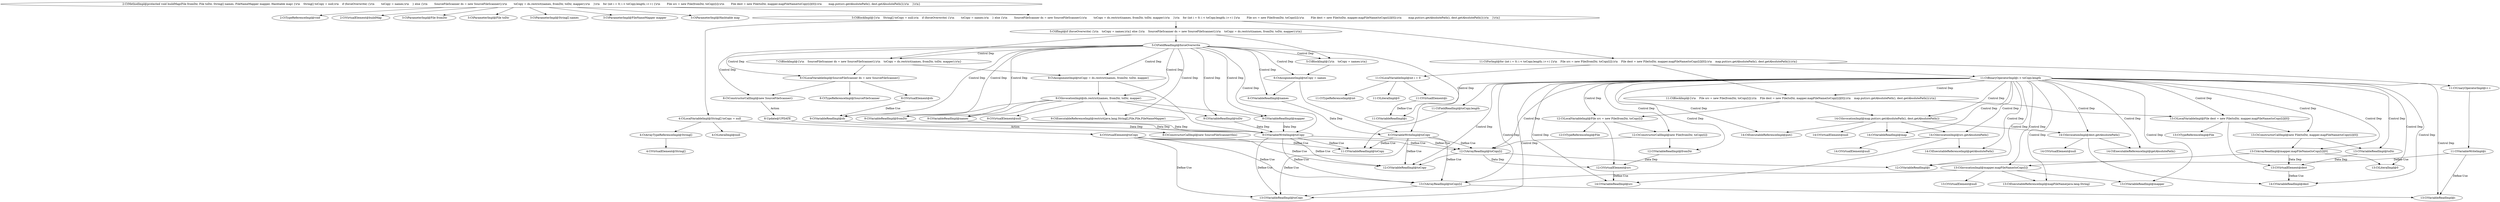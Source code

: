 digraph "buildMap#?,File,File,String[],FileNameMapper,Hashtable" {
0 [label="2:CtTypeReferenceImpl@void" shape=ellipse]
1 [label="2:CtVirtualElement@buildMap" shape=ellipse]
2 [label="3:CtParameterImpl@File fromDir" shape=ellipse]
3 [label="3:CtParameterImpl@File toDir" shape=ellipse]
4 [label="3:CtParameterImpl@String[] names" shape=ellipse]
5 [label="3:CtParameterImpl@FileNameMapper mapper" shape=ellipse]
6 [label="3:CtParameterImpl@Hashtable map" shape=ellipse]
7 [label="4:CtVirtualElement@String[]" shape=ellipse]
8 [label="4:CtArrayTypeReferenceImpl@String[]" shape=ellipse]
9 [label="4:CtLiteralImpl@null" shape=ellipse]
10 [label="4:CtVirtualElement@toCopy" shape=ellipse]
11 [label="4:CtLocalVariableImpl@String[] toCopy = null" shape=ellipse]
12 [label="5:CtFieldReadImpl@forceOverwrite" shape=ellipse]
13 [label="6:CtVariableWriteImpl@toCopy" shape=ellipse]
14 [label="6:CtVariableReadImpl@names" shape=ellipse]
15 [label="6:CtAssignmentImpl@toCopy = names" shape=ellipse]
16 [label="5:CtBlockImpl@{\\r\\n    toCopy = names;\\r\\n}" shape=ellipse]
17 [label="8:CtTypeReferenceImpl@SourceFileScanner" shape=ellipse]
18 [label="8:CtConstructorCallImpl@new SourceFileScanner()" shape=ellipse]
19 [label="8:CtVirtualElement@ds" shape=ellipse]
20 [label="8:CtLocalVariableImpl@SourceFileScanner ds = new SourceFileScanner()" shape=ellipse]
21 [label="9:CtVariableWriteImpl@toCopy" shape=ellipse]
22 [label="9:CtExecutableReferenceImpl@restrict(java.lang.String[],File,File,FileNameMapper)" shape=ellipse]
23 [label="9:CtVirtualElement@null" shape=ellipse]
24 [label="9:CtVariableReadImpl@ds" shape=ellipse]
25 [label="9:CtVariableReadImpl@names" shape=ellipse]
26 [label="9:CtVariableReadImpl@fromDir" shape=ellipse]
27 [label="9:CtVariableReadImpl@toDir" shape=ellipse]
28 [label="9:CtVariableReadImpl@mapper" shape=ellipse]
29 [label="9:CtInvocationImpl@ds.restrict(names, fromDir, toDir, mapper)" shape=ellipse]
30 [label="9:CtAssignmentImpl@toCopy = ds.restrict(names, fromDir, toDir, mapper)" shape=ellipse]
31 [label="7:CtBlockImpl@{\\r\\n    SourceFileScanner ds = new SourceFileScanner();\\r\\n    toCopy = ds.restrict(names, fromDir, toDir, mapper);\\r\\n}" shape=ellipse]
32 [label="5:CtIfImpl@if (forceOverwrite) {\\r\\n    toCopy = names;\\r\\n} else {\\r\\n    SourceFileScanner ds = new SourceFileScanner();\\r\\n    toCopy = ds.restrict(names, fromDir, toDir, mapper);\\r\\n}" shape=ellipse]
33 [label="11:CtTypeReferenceImpl@int" shape=ellipse]
34 [label="11:CtLiteralImpl@0" shape=ellipse]
35 [label="11:CtVirtualElement@i" shape=ellipse]
36 [label="11:CtLocalVariableImpl@int i = 0" shape=ellipse]
37 [label="11:CtVariableReadImpl@i" shape=ellipse]
38 [label="11:CtVariableReadImpl@toCopy" shape=ellipse]
39 [label="11:CtFieldReadImpl@toCopy.length" shape=ellipse]
40 [label="11:CtBinaryOperatorImpl@i < toCopy.length" shape=ellipse]
41 [label="11:CtVariableWriteImpl@i" shape=ellipse]
42 [label="11:CtUnaryOperatorImpl@i++" shape=ellipse]
43 [label="12:CtTypeReferenceImpl@File" shape=ellipse]
44 [label="12:CtVariableReadImpl@fromDir" shape=ellipse]
45 [label="12:CtVariableReadImpl@toCopy" shape=ellipse]
46 [label="12:CtVariableReadImpl@i" shape=ellipse]
47 [label="12:CtArrayReadImpl@toCopy[i]" shape=ellipse]
48 [label="12:CtConstructorCallImpl@new File(fromDir, toCopy[i])" shape=ellipse]
49 [label="12:CtVirtualElement@src" shape=ellipse]
50 [label="12:CtLocalVariableImpl@File src = new File(fromDir, toCopy[i])" shape=ellipse]
51 [label="13:CtTypeReferenceImpl@File" shape=ellipse]
52 [label="13:CtVariableReadImpl@toDir" shape=ellipse]
53 [label="13:CtExecutableReferenceImpl@mapFileName(java.lang.String)" shape=ellipse]
54 [label="13:CtVirtualElement@null" shape=ellipse]
55 [label="13:CtVariableReadImpl@mapper" shape=ellipse]
56 [label="13:CtVariableReadImpl@toCopy" shape=ellipse]
57 [label="13:CtVariableReadImpl@i" shape=ellipse]
58 [label="13:CtArrayReadImpl@toCopy[i]" shape=ellipse]
59 [label="13:CtInvocationImpl@mapper.mapFileName(toCopy[i])" shape=ellipse]
60 [label="13:CtLiteralImpl@0" shape=ellipse]
61 [label="13:CtArrayReadImpl@mapper.mapFileName(toCopy[i])[0]" shape=ellipse]
62 [label="13:CtConstructorCallImpl@new File(toDir, mapper.mapFileName(toCopy[i])[0])" shape=ellipse]
63 [label="13:CtVirtualElement@dest" shape=ellipse]
64 [label="13:CtLocalVariableImpl@File dest = new File(toDir, mapper.mapFileName(toCopy[i])[0])" shape=ellipse]
65 [label="14:CtExecutableReferenceImpl@put()" shape=ellipse]
66 [label="14:CtVirtualElement@null" shape=ellipse]
67 [label="14:CtVariableReadImpl@map" shape=ellipse]
68 [label="14:CtExecutableReferenceImpl@getAbsolutePath()" shape=ellipse]
69 [label="14:CtVirtualElement@null" shape=ellipse]
70 [label="14:CtVariableReadImpl@src" shape=ellipse]
71 [label="14:CtInvocationImpl@src.getAbsolutePath()" shape=ellipse]
72 [label="14:CtExecutableReferenceImpl@getAbsolutePath()" shape=ellipse]
73 [label="14:CtVirtualElement@null" shape=ellipse]
74 [label="14:CtVariableReadImpl@dest" shape=ellipse]
75 [label="14:CtInvocationImpl@dest.getAbsolutePath()" shape=ellipse]
76 [label="14:CtInvocationImpl@map.put(src.getAbsolutePath(), dest.getAbsolutePath())" shape=ellipse]
77 [label="11:CtBlockImpl@{\\r\\n    File src = new File(fromDir, toCopy[i]);\\r\\n    File dest = new File(toDir, mapper.mapFileName(toCopy[i])[0]);\\r\\n    map.put(src.getAbsolutePath(), dest.getAbsolutePath());\\r\\n}" shape=ellipse]
78 [label="11:CtForImpl@for (int i = 0; i < toCopy.length; i++) {\\r\\n    File src = new File(fromDir, toCopy[i]);\\r\\n    File dest = new File(toDir, mapper.mapFileName(toCopy[i])[0]);\\r\\n    map.put(src.getAbsolutePath(), dest.getAbsolutePath());\\r\\n}" shape=ellipse]
79 [label="3:CtBlockImpl@{\\r\\n    String[] toCopy = null;\\r\\n    if (forceOverwrite) {\\r\\n        toCopy = names;\\r\\n    } else {\\r\\n        SourceFileScanner ds = new SourceFileScanner();\\r\\n        toCopy = ds.restrict(names, fromDir, toDir, mapper);\\r\\n    }\\r\\n    for (int i = 0; i < toCopy.length; i++) {\\r\\n        File src = new File(fromDir, toCopy[i]);\\r\\n        File dest = new File(toDir, mapper.mapFileName(toCopy[i])[0]);\\r\\n        map.put(src.getAbsolutePath(), dest.getAbsolutePath());\\r\\n    }\\r\\n}" shape=ellipse]
80 [label="2:CtMethodImpl@protected void buildMap(File fromDir, File toDir, String[] names, FileNameMapper mapper, Hashtable map) {\\r\\n    String[] toCopy = null;\\r\\n    if (forceOverwrite) {\\r\\n        toCopy = names;\\r\\n    } else {\\r\\n        SourceFileScanner ds = new SourceFileScanner();\\r\\n        toCopy = ds.restrict(names, fromDir, toDir, mapper);\\r\\n    }\\r\\n    for (int i = 0; i < toCopy.length; i++) {\\r\\n        File src = new File(fromDir, toCopy[i]);\\r\\n        File dest = new File(toDir, mapper.mapFileName(toCopy[i])[0]);\\r\\n        map.put(src.getAbsolutePath(), dest.getAbsolutePath());\\r\\n    }\\r\\n}" shape=ellipse]
81 [label="8:Update@UPDATE" shape=ellipse]
82 [label="8:CtConstructorCallImpl@new SourceFileScanner(this)" shape=ellipse]
8 -> 7 [label=""];
10 -> 38 [label="Define-Use"];
10 -> 45 [label="Define-Use"];
10 -> 47 [label="Define-Use"];
10 -> 56 [label="Define-Use"];
10 -> 58 [label="Define-Use"];
11 -> 8 [label=""];
11 -> 9 [label=""];
11 -> 10 [label=""];
12 -> 16 [label="Control Dep"];
12 -> 15 [label="Control Dep"];
12 -> 13 [label="Control Dep"];
12 -> 14 [label="Control Dep"];
12 -> 31 [label="Control Dep"];
12 -> 20 [label="Control Dep"];
12 -> 18 [label="Control Dep"];
12 -> 30 [label="Control Dep"];
12 -> 21 [label="Control Dep"];
12 -> 29 [label="Control Dep"];
12 -> 22 [label="Control Dep"];
12 -> 24 [label="Control Dep"];
12 -> 25 [label="Control Dep"];
12 -> 26 [label="Control Dep"];
12 -> 27 [label="Control Dep"];
12 -> 28 [label="Control Dep"];
13 -> 38 [label="Define-Use"];
13 -> 45 [label="Define-Use"];
13 -> 47 [label="Define-Use"];
13 -> 56 [label="Define-Use"];
13 -> 58 [label="Define-Use"];
14 -> 13 [label="Data Dep"];
15 -> 13 [label=""];
15 -> 14 [label=""];
16 -> 15 [label=""];
18 -> 81 [label="Action"];
19 -> 24 [label="Define-Use"];
20 -> 17 [label=""];
20 -> 18 [label=""];
20 -> 19 [label=""];
21 -> 38 [label="Define-Use"];
21 -> 45 [label="Define-Use"];
21 -> 47 [label="Define-Use"];
21 -> 56 [label="Define-Use"];
21 -> 58 [label="Define-Use"];
24 -> 21 [label="Data Dep"];
25 -> 21 [label="Data Dep"];
26 -> 21 [label="Data Dep"];
27 -> 21 [label="Data Dep"];
28 -> 21 [label="Data Dep"];
29 -> 24 [label=""];
29 -> 22 [label=""];
29 -> 25 [label=""];
29 -> 26 [label=""];
29 -> 27 [label=""];
29 -> 28 [label=""];
29 -> 23 [label=""];
30 -> 21 [label=""];
30 -> 29 [label=""];
31 -> 20 [label=""];
31 -> 30 [label=""];
32 -> 12 [label=""];
32 -> 16 [label=""];
32 -> 31 [label=""];
35 -> 37 [label="Define-Use"];
36 -> 33 [label=""];
36 -> 34 [label=""];
36 -> 35 [label=""];
39 -> 38 [label=""];
40 -> 37 [label=""];
40 -> 39 [label=""];
40 -> 77 [label="Control Dep"];
40 -> 50 [label="Control Dep"];
40 -> 48 [label="Control Dep"];
40 -> 44 [label="Control Dep"];
40 -> 47 [label="Control Dep"];
40 -> 45 [label="Control Dep"];
40 -> 46 [label="Control Dep"];
40 -> 64 [label="Control Dep"];
40 -> 62 [label="Control Dep"];
40 -> 52 [label="Control Dep"];
40 -> 61 [label="Control Dep"];
40 -> 59 [label="Control Dep"];
40 -> 53 [label="Control Dep"];
40 -> 55 [label="Control Dep"];
40 -> 58 [label="Control Dep"];
40 -> 56 [label="Control Dep"];
40 -> 57 [label="Control Dep"];
40 -> 60 [label="Control Dep"];
40 -> 76 [label="Control Dep"];
40 -> 65 [label="Control Dep"];
40 -> 67 [label="Control Dep"];
40 -> 71 [label="Control Dep"];
40 -> 68 [label="Control Dep"];
40 -> 70 [label="Control Dep"];
40 -> 75 [label="Control Dep"];
40 -> 72 [label="Control Dep"];
40 -> 74 [label="Control Dep"];
41 -> 46 [label="Define-Use"];
41 -> 57 [label="Define-Use"];
42 -> 41 [label=""];
44 -> 49 [label="Data Dep"];
47 -> 45 [label=""];
47 -> 46 [label=""];
47 -> 49 [label="Data Dep"];
48 -> 44 [label=""];
48 -> 47 [label=""];
49 -> 70 [label="Define-Use"];
50 -> 43 [label=""];
50 -> 48 [label=""];
50 -> 49 [label=""];
52 -> 63 [label="Data Dep"];
58 -> 56 [label=""];
58 -> 57 [label=""];
59 -> 55 [label=""];
59 -> 53 [label=""];
59 -> 58 [label=""];
59 -> 54 [label=""];
61 -> 59 [label=""];
61 -> 60 [label=""];
61 -> 63 [label="Data Dep"];
62 -> 52 [label=""];
62 -> 61 [label=""];
63 -> 74 [label="Define-Use"];
64 -> 51 [label=""];
64 -> 62 [label=""];
64 -> 63 [label=""];
71 -> 70 [label=""];
71 -> 68 [label=""];
71 -> 69 [label=""];
75 -> 74 [label=""];
75 -> 72 [label=""];
75 -> 73 [label=""];
76 -> 67 [label=""];
76 -> 65 [label=""];
76 -> 71 [label=""];
76 -> 75 [label=""];
76 -> 66 [label=""];
77 -> 50 [label=""];
77 -> 64 [label=""];
77 -> 76 [label=""];
78 -> 36 [label=""];
78 -> 40 [label=""];
78 -> 42 [label=""];
78 -> 77 [label=""];
79 -> 11 [label=""];
79 -> 32 [label=""];
79 -> 78 [label=""];
80 -> 0 [label=""];
80 -> 2 [label=""];
80 -> 3 [label=""];
80 -> 4 [label=""];
80 -> 5 [label=""];
80 -> 6 [label=""];
80 -> 79 [label=""];
80 -> 1 [label=""];
81 -> 82 [label="Action"];
}